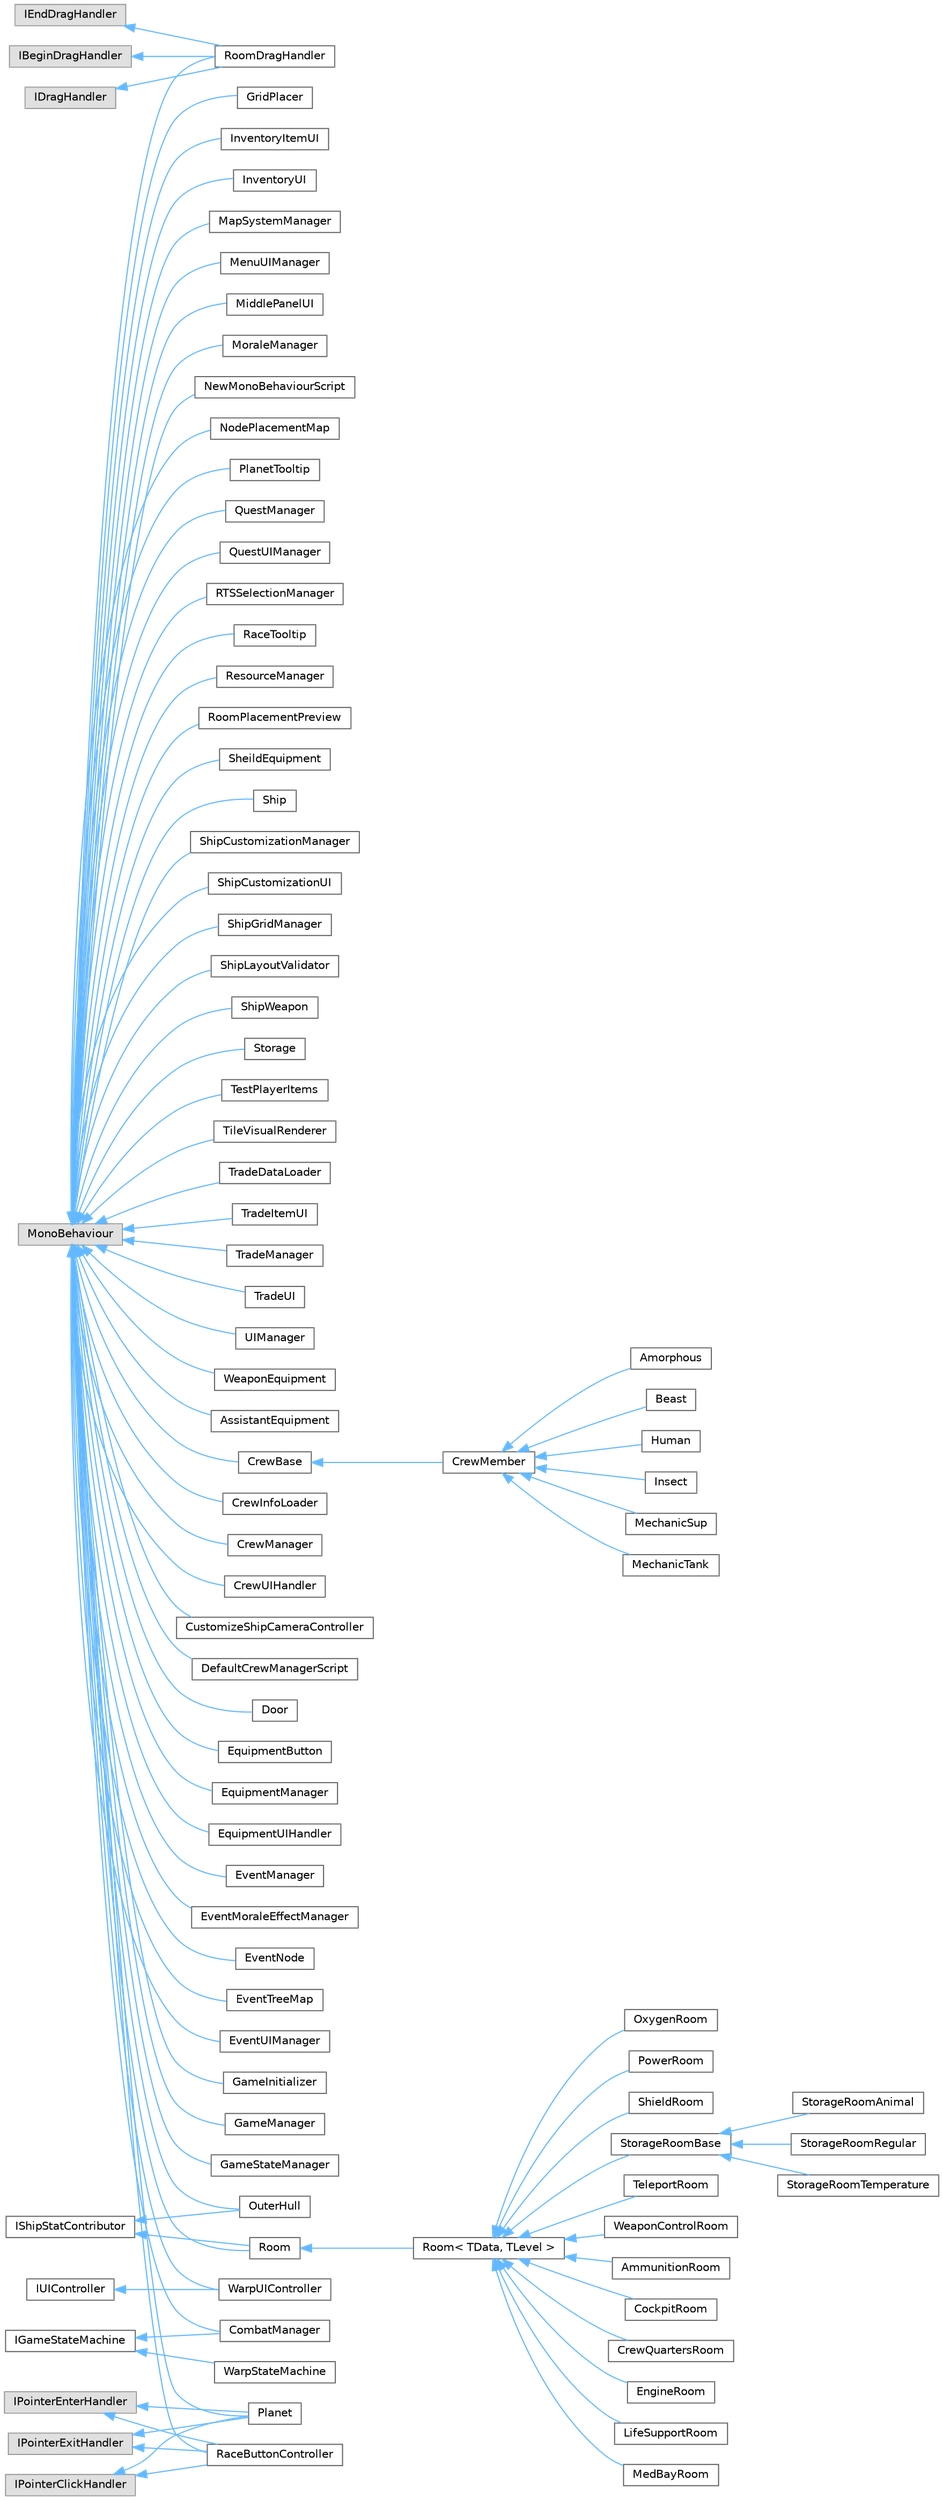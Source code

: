 digraph "Graphical Class Hierarchy"
{
 // INTERACTIVE_SVG=YES
 // LATEX_PDF_SIZE
  bgcolor="transparent";
  edge [fontname=Helvetica,fontsize=10,labelfontname=Helvetica,labelfontsize=10];
  node [fontname=Helvetica,fontsize=10,shape=box,height=0.2,width=0.4];
  rankdir="LR";
  Node0 [id="Node000000",label="IBeginDragHandler",height=0.2,width=0.4,color="grey60", fillcolor="#E0E0E0", style="filled",tooltip=" "];
  Node0 -> Node1 [id="edge1_Node000000_Node000001",dir="back",color="steelblue1",style="solid",tooltip=" "];
  Node1 [id="Node000001",label="RoomDragHandler",height=0.2,width=0.4,color="grey40", fillcolor="white", style="filled",URL="$class_room_drag_handler.html",tooltip=" "];
  Node2 [id="Node000002",label="IDragHandler",height=0.2,width=0.4,color="grey60", fillcolor="#E0E0E0", style="filled",tooltip=" "];
  Node2 -> Node1 [id="edge2_Node000002_Node000001",dir="back",color="steelblue1",style="solid",tooltip=" "];
  Node3 [id="Node000003",label="IEndDragHandler",height=0.2,width=0.4,color="grey60", fillcolor="#E0E0E0", style="filled",tooltip=" "];
  Node3 -> Node1 [id="edge3_Node000003_Node000001",dir="back",color="steelblue1",style="solid",tooltip=" "];
  Node7 [id="Node000007",label="IGameStateMachine",height=0.2,width=0.4,color="grey40", fillcolor="white", style="filled",URL="$interface_i_game_state_machine.html",tooltip=" "];
  Node7 -> Node6 [id="edge4_Node000007_Node000006",dir="back",color="steelblue1",style="solid",tooltip=" "];
  Node6 [id="Node000006",label="CombatManager",height=0.2,width=0.4,color="grey40", fillcolor="white", style="filled",URL="$class_combat_manager.html",tooltip=" "];
  Node7 -> Node8 [id="edge5_Node000007_Node000008",dir="back",color="steelblue1",style="solid",tooltip=" "];
  Node8 [id="Node000008",label="WarpStateMachine",height=0.2,width=0.4,color="grey40", fillcolor="white", style="filled",URL="$class_warp_state_machine.html",tooltip="워프 과정의 상태를 관리하는 클래스 맵 시스템을 직접 제어하고 워프 프로세스의 전체 흐름을 관리함"];
  Node63 [id="Node000063",label="IPointerClickHandler",height=0.2,width=0.4,color="grey60", fillcolor="#E0E0E0", style="filled",tooltip=" "];
  Node63 -> Node62 [id="edge6_Node000063_Node000062",dir="back",color="steelblue1",style="solid",tooltip=" "];
  Node62 [id="Node000062",label="Planet",height=0.2,width=0.4,color="grey40", fillcolor="white", style="filled",URL="$class_planet.html",tooltip=" "];
  Node63 -> Node64 [id="edge7_Node000063_Node000064",dir="back",color="steelblue1",style="solid",tooltip=" "];
  Node64 [id="Node000064",label="RaceButtonController",height=0.2,width=0.4,color="grey40", fillcolor="white", style="filled",URL="$class_race_button_controller.html",tooltip=" "];
  Node65 [id="Node000065",label="IPointerEnterHandler",height=0.2,width=0.4,color="grey60", fillcolor="#E0E0E0", style="filled",tooltip=" "];
  Node65 -> Node62 [id="edge8_Node000065_Node000062",dir="back",color="steelblue1",style="solid",tooltip=" "];
  Node65 -> Node64 [id="edge9_Node000065_Node000064",dir="back",color="steelblue1",style="solid",tooltip=" "];
  Node66 [id="Node000066",label="IPointerExitHandler",height=0.2,width=0.4,color="grey60", fillcolor="#E0E0E0", style="filled",tooltip=" "];
  Node66 -> Node62 [id="edge10_Node000066_Node000062",dir="back",color="steelblue1",style="solid",tooltip=" "];
  Node66 -> Node64 [id="edge11_Node000066_Node000064",dir="back",color="steelblue1",style="solid",tooltip=" "];
  Node44 [id="Node000044",label="IShipStatContributor",height=0.2,width=0.4,color="grey40", fillcolor="white", style="filled",URL="$interface_i_ship_stat_contributor.html",tooltip="ShipStat 에 영향을 주는 객체 인터페이스 모든 방들과 모든 선원은 전부 이에 해당한다. 방의 경우엔 RoomData 에 등록된 정보를 바탕으로 Ship에서 Contribute..."];
  Node44 -> Node43 [id="edge12_Node000044_Node000043",dir="back",color="steelblue1",style="solid",tooltip=" "];
  Node43 [id="Node000043",label="OuterHull",height=0.2,width=0.4,color="grey40", fillcolor="white", style="filled",URL="$class_outer_hull.html",tooltip="외갑판 업그레이드를 나타내는 클래스 방처럼 배치되지 않고 전체 스탯에 영향을 주는 구성 요소"];
  Node44 -> Node45 [id="edge13_Node000044_Node000045",dir="back",color="steelblue1",style="solid",tooltip=" "];
  Node45 [id="Node000045",label="Room",height=0.2,width=0.4,color="grey40", fillcolor="white", style="filled",URL="$class_room.html",tooltip="함선 내의 모든 방의 기본 클래스"];
  Node45 -> Node46 [id="edge14_Node000045_Node000046",dir="back",color="steelblue1",style="solid",tooltip=" "];
  Node46 [id="Node000046",label="Room\< TData, TLevel \>",height=0.2,width=0.4,color="grey40", fillcolor="white", style="filled",URL="$class_room-2-g.html",tooltip="함선 내의 특화된 방 타입을 위한 제네릭 기본 클래스"];
  Node46 -> Node47 [id="edge15_Node000046_Node000047",dir="back",color="steelblue1",style="solid",tooltip=" "];
  Node47 [id="Node000047",label="AmmunitionRoom",height=0.2,width=0.4,color="grey40", fillcolor="white", style="filled",URL="$class_ammunition_room.html",tooltip="함선의 탄약고를 나타내는 클래스"];
  Node46 -> Node48 [id="edge16_Node000046_Node000048",dir="back",color="steelblue1",style="solid",tooltip=" "];
  Node48 [id="Node000048",label="CockpitRoom",height=0.2,width=0.4,color="grey40", fillcolor="white", style="filled",URL="$class_cockpit_room.html",tooltip=" "];
  Node46 -> Node49 [id="edge17_Node000046_Node000049",dir="back",color="steelblue1",style="solid",tooltip=" "];
  Node49 [id="Node000049",label="CrewQuartersRoom",height=0.2,width=0.4,color="grey40", fillcolor="white", style="filled",URL="$class_crew_quarters_room.html",tooltip="함선의 승무원 선실을 나타내는 클래스"];
  Node46 -> Node50 [id="edge18_Node000046_Node000050",dir="back",color="steelblue1",style="solid",tooltip=" "];
  Node50 [id="Node000050",label="EngineRoom",height=0.2,width=0.4,color="grey40", fillcolor="white", style="filled",URL="$class_engine_room.html",tooltip="함선의 엔진실을 나타내는 클래스"];
  Node46 -> Node51 [id="edge19_Node000046_Node000051",dir="back",color="steelblue1",style="solid",tooltip=" "];
  Node51 [id="Node000051",label="LifeSupportRoom",height=0.2,width=0.4,color="grey40", fillcolor="white", style="filled",URL="$class_life_support_room.html",tooltip="함선의 생활 편의 시설을 나타내는 클래스"];
  Node46 -> Node52 [id="edge20_Node000046_Node000052",dir="back",color="steelblue1",style="solid",tooltip=" "];
  Node52 [id="Node000052",label="MedBayRoom",height=0.2,width=0.4,color="grey40", fillcolor="white", style="filled",URL="$class_med_bay_room.html",tooltip="함선의 의무실을 나타내는 클래스"];
  Node46 -> Node53 [id="edge21_Node000046_Node000053",dir="back",color="steelblue1",style="solid",tooltip=" "];
  Node53 [id="Node000053",label="OxygenRoom",height=0.2,width=0.4,color="grey40", fillcolor="white", style="filled",URL="$class_oxygen_room.html",tooltip="함선의 산소실을 나타내는 클래스"];
  Node46 -> Node54 [id="edge22_Node000046_Node000054",dir="back",color="steelblue1",style="solid",tooltip=" "];
  Node54 [id="Node000054",label="PowerRoom",height=0.2,width=0.4,color="grey40", fillcolor="white", style="filled",URL="$class_power_room.html",tooltip="함선의 전력실을 나타내는 클래스"];
  Node46 -> Node55 [id="edge23_Node000046_Node000055",dir="back",color="steelblue1",style="solid",tooltip=" "];
  Node55 [id="Node000055",label="ShieldRoom",height=0.2,width=0.4,color="grey40", fillcolor="white", style="filled",URL="$class_shield_room.html",tooltip="함선의 배리어실을 나타내는 클래스"];
  Node46 -> Node56 [id="edge24_Node000046_Node000056",dir="back",color="steelblue1",style="solid",tooltip=" "];
  Node56 [id="Node000056",label="StorageRoomBase",height=0.2,width=0.4,color="grey40", fillcolor="white", style="filled",URL="$class_storage_room_base.html",tooltip="모든 창고 타입의 기본 클래스"];
  Node56 -> Node57 [id="edge25_Node000056_Node000057",dir="back",color="steelblue1",style="solid",tooltip=" "];
  Node57 [id="Node000057",label="StorageRoomAnimal",height=0.2,width=0.4,color="grey40", fillcolor="white", style="filled",URL="$class_storage_room_animal.html",tooltip="동물 우리를 나타내는 클래스"];
  Node56 -> Node58 [id="edge26_Node000056_Node000058",dir="back",color="steelblue1",style="solid",tooltip=" "];
  Node58 [id="Node000058",label="StorageRoomRegular",height=0.2,width=0.4,color="grey40", fillcolor="white", style="filled",URL="$class_storage_room_regular.html",tooltip="일반 창고를 나타내는 클래스"];
  Node56 -> Node59 [id="edge27_Node000056_Node000059",dir="back",color="steelblue1",style="solid",tooltip=" "];
  Node59 [id="Node000059",label="StorageRoomTemperature",height=0.2,width=0.4,color="grey40", fillcolor="white", style="filled",URL="$class_storage_room_temperature.html",tooltip="온도 조절 창고를 나타내는 클래스"];
  Node46 -> Node60 [id="edge28_Node000046_Node000060",dir="back",color="steelblue1",style="solid",tooltip=" "];
  Node60 [id="Node000060",label="TeleportRoom",height=0.2,width=0.4,color="grey40", fillcolor="white", style="filled",URL="$class_teleport_room.html",tooltip="함선의 텔레포트실을 나타내는 클래스"];
  Node46 -> Node61 [id="edge29_Node000046_Node000061",dir="back",color="steelblue1",style="solid",tooltip=" "];
  Node61 [id="Node000061",label="WeaponControlRoom",height=0.2,width=0.4,color="grey40", fillcolor="white", style="filled",URL="$class_weapon_control_room.html",tooltip="함선의 조준석을 나타내는 클래스"];
  Node90 [id="Node000090",label="IUIController",height=0.2,width=0.4,color="grey40", fillcolor="white", style="filled",URL="$interface_i_u_i_controller.html",tooltip=" "];
  Node90 -> Node89 [id="edge30_Node000090_Node000089",dir="back",color="steelblue1",style="solid",tooltip=" "];
  Node89 [id="Node000089",label="WarpUIController",height=0.2,width=0.4,color="grey40", fillcolor="white", style="filled",URL="$class_warp_u_i_controller.html",tooltip="워프 과정의 모든 UI 요소를 관리하는 컨트롤러 맵 컴포넌트들의 조정자 역할 수행"];
  Node4 [id="Node000004",label="MonoBehaviour",height=0.2,width=0.4,color="grey60", fillcolor="#E0E0E0", style="filled",tooltip=" "];
  Node4 -> Node5 [id="edge31_Node000004_Node000005",dir="back",color="steelblue1",style="solid",tooltip=" "];
  Node5 [id="Node000005",label="AssistantEquipment",height=0.2,width=0.4,color="grey40", fillcolor="white", style="filled",URL="$class_assistant_equipment.html",tooltip=" "];
  Node4 -> Node6 [id="edge32_Node000004_Node000006",dir="back",color="steelblue1",style="solid",tooltip=" "];
  Node4 -> Node9 [id="edge33_Node000004_Node000009",dir="back",color="steelblue1",style="solid",tooltip=" "];
  Node9 [id="Node000009",label="CrewBase",height=0.2,width=0.4,color="grey40", fillcolor="white", style="filled",URL="$class_crew_base.html",tooltip=" "];
  Node9 -> Node10 [id="edge34_Node000009_Node000010",dir="back",color="steelblue1",style="solid",tooltip=" "];
  Node10 [id="Node000010",label="CrewMember",height=0.2,width=0.4,color="grey40", fillcolor="white", style="filled",URL="$class_crew_member.html",tooltip=" "];
  Node10 -> Node11 [id="edge35_Node000010_Node000011",dir="back",color="steelblue1",style="solid",tooltip=" "];
  Node11 [id="Node000011",label="Amorphous",height=0.2,width=0.4,color="grey40", fillcolor="white", style="filled",URL="$class_amorphous.html",tooltip=" "];
  Node10 -> Node12 [id="edge36_Node000010_Node000012",dir="back",color="steelblue1",style="solid",tooltip=" "];
  Node12 [id="Node000012",label="Beast",height=0.2,width=0.4,color="grey40", fillcolor="white", style="filled",URL="$class_beast.html",tooltip=" "];
  Node10 -> Node13 [id="edge37_Node000010_Node000013",dir="back",color="steelblue1",style="solid",tooltip=" "];
  Node13 [id="Node000013",label="Human",height=0.2,width=0.4,color="grey40", fillcolor="white", style="filled",URL="$class_human.html",tooltip=" "];
  Node10 -> Node14 [id="edge38_Node000010_Node000014",dir="back",color="steelblue1",style="solid",tooltip=" "];
  Node14 [id="Node000014",label="Insect",height=0.2,width=0.4,color="grey40", fillcolor="white", style="filled",URL="$class_insect.html",tooltip=" "];
  Node10 -> Node15 [id="edge39_Node000010_Node000015",dir="back",color="steelblue1",style="solid",tooltip=" "];
  Node15 [id="Node000015",label="MechanicSup",height=0.2,width=0.4,color="grey40", fillcolor="white", style="filled",URL="$class_mechanic_sup.html",tooltip=" "];
  Node10 -> Node16 [id="edge40_Node000010_Node000016",dir="back",color="steelblue1",style="solid",tooltip=" "];
  Node16 [id="Node000016",label="MechanicTank",height=0.2,width=0.4,color="grey40", fillcolor="white", style="filled",URL="$class_mechanic_tank.html",tooltip=" "];
  Node4 -> Node17 [id="edge41_Node000004_Node000017",dir="back",color="steelblue1",style="solid",tooltip=" "];
  Node17 [id="Node000017",label="CrewInfoLoader",height=0.2,width=0.4,color="grey40", fillcolor="white", style="filled",URL="$class_crew_info_loader.html",tooltip=" "];
  Node4 -> Node18 [id="edge42_Node000004_Node000018",dir="back",color="steelblue1",style="solid",tooltip=" "];
  Node18 [id="Node000018",label="CrewManager",height=0.2,width=0.4,color="grey40", fillcolor="white", style="filled",URL="$class_crew_manager.html",tooltip=" "];
  Node4 -> Node19 [id="edge43_Node000004_Node000019",dir="back",color="steelblue1",style="solid",tooltip=" "];
  Node19 [id="Node000019",label="CrewUIHandler",height=0.2,width=0.4,color="grey40", fillcolor="white", style="filled",URL="$class_crew_u_i_handler.html",tooltip=" "];
  Node4 -> Node20 [id="edge44_Node000004_Node000020",dir="back",color="steelblue1",style="solid",tooltip=" "];
  Node20 [id="Node000020",label="CustomizeShipCameraController",height=0.2,width=0.4,color="grey40", fillcolor="white", style="filled",URL="$class_customize_ship_camera_controller.html",tooltip=" "];
  Node4 -> Node21 [id="edge45_Node000004_Node000021",dir="back",color="steelblue1",style="solid",tooltip=" "];
  Node21 [id="Node000021",label="DefaultCrewManagerScript",height=0.2,width=0.4,color="grey40", fillcolor="white", style="filled",URL="$class_default_crew_manager_script.html",tooltip=" "];
  Node4 -> Node22 [id="edge46_Node000004_Node000022",dir="back",color="steelblue1",style="solid",tooltip=" "];
  Node22 [id="Node000022",label="Door",height=0.2,width=0.4,color="grey40", fillcolor="white", style="filled",URL="$class_door.html",tooltip=" "];
  Node4 -> Node23 [id="edge47_Node000004_Node000023",dir="back",color="steelblue1",style="solid",tooltip=" "];
  Node23 [id="Node000023",label="EquipmentButton",height=0.2,width=0.4,color="grey40", fillcolor="white", style="filled",URL="$class_equipment_button.html",tooltip=" "];
  Node4 -> Node24 [id="edge48_Node000004_Node000024",dir="back",color="steelblue1",style="solid",tooltip=" "];
  Node24 [id="Node000024",label="EquipmentManager",height=0.2,width=0.4,color="grey40", fillcolor="white", style="filled",URL="$class_equipment_manager.html",tooltip=" "];
  Node4 -> Node25 [id="edge49_Node000004_Node000025",dir="back",color="steelblue1",style="solid",tooltip=" "];
  Node25 [id="Node000025",label="EquipmentUIHandler",height=0.2,width=0.4,color="grey40", fillcolor="white", style="filled",URL="$class_equipment_u_i_handler.html",tooltip=" "];
  Node4 -> Node26 [id="edge50_Node000004_Node000026",dir="back",color="steelblue1",style="solid",tooltip=" "];
  Node26 [id="Node000026",label="EventManager",height=0.2,width=0.4,color="grey40", fillcolor="white", style="filled",URL="$class_event_manager.html",tooltip=" "];
  Node4 -> Node27 [id="edge51_Node000004_Node000027",dir="back",color="steelblue1",style="solid",tooltip=" "];
  Node27 [id="Node000027",label="EventMoraleEffectManager",height=0.2,width=0.4,color="grey40", fillcolor="white", style="filled",URL="$class_event_morale_effect_manager.html",tooltip=" "];
  Node4 -> Node28 [id="edge52_Node000004_Node000028",dir="back",color="steelblue1",style="solid",tooltip=" "];
  Node28 [id="Node000028",label="EventNode",height=0.2,width=0.4,color="grey40", fillcolor="white", style="filled",URL="$class_event_node.html",tooltip=" "];
  Node4 -> Node29 [id="edge53_Node000004_Node000029",dir="back",color="steelblue1",style="solid",tooltip=" "];
  Node29 [id="Node000029",label="EventTreeMap",height=0.2,width=0.4,color="grey40", fillcolor="white", style="filled",URL="$class_event_tree_map.html",tooltip=" "];
  Node4 -> Node30 [id="edge54_Node000004_Node000030",dir="back",color="steelblue1",style="solid",tooltip=" "];
  Node30 [id="Node000030",label="EventUIManager",height=0.2,width=0.4,color="grey40", fillcolor="white", style="filled",URL="$class_event_u_i_manager.html",tooltip=" "];
  Node4 -> Node31 [id="edge55_Node000004_Node000031",dir="back",color="steelblue1",style="solid",tooltip=" "];
  Node31 [id="Node000031",label="GameInitializer",height=0.2,width=0.4,color="grey40", fillcolor="white", style="filled",URL="$class_game_initializer.html",tooltip=" "];
  Node4 -> Node32 [id="edge56_Node000004_Node000032",dir="back",color="steelblue1",style="solid",tooltip=" "];
  Node32 [id="Node000032",label="GameManager",height=0.2,width=0.4,color="grey40", fillcolor="white", style="filled",URL="$class_game_manager.html",tooltip=" "];
  Node4 -> Node33 [id="edge57_Node000004_Node000033",dir="back",color="steelblue1",style="solid",tooltip=" "];
  Node33 [id="Node000033",label="GameStateManager",height=0.2,width=0.4,color="grey40", fillcolor="white", style="filled",URL="$class_game_state_manager.html",tooltip=" "];
  Node4 -> Node34 [id="edge58_Node000004_Node000034",dir="back",color="steelblue1",style="solid",tooltip=" "];
  Node34 [id="Node000034",label="GridPlacer",height=0.2,width=0.4,color="grey40", fillcolor="white", style="filled",URL="$class_grid_placer.html",tooltip=" "];
  Node4 -> Node35 [id="edge59_Node000004_Node000035",dir="back",color="steelblue1",style="solid",tooltip=" "];
  Node35 [id="Node000035",label="InventoryItemUI",height=0.2,width=0.4,color="grey40", fillcolor="white", style="filled",URL="$class_inventory_item_u_i.html",tooltip=" "];
  Node4 -> Node36 [id="edge60_Node000004_Node000036",dir="back",color="steelblue1",style="solid",tooltip=" "];
  Node36 [id="Node000036",label="InventoryUI",height=0.2,width=0.4,color="grey40", fillcolor="white", style="filled",URL="$class_inventory_u_i.html",tooltip=" "];
  Node4 -> Node37 [id="edge61_Node000004_Node000037",dir="back",color="steelblue1",style="solid",tooltip=" "];
  Node37 [id="Node000037",label="MapSystemManager",height=0.2,width=0.4,color="grey40", fillcolor="white", style="filled",URL="$class_map_system_manager.html",tooltip=" "];
  Node4 -> Node38 [id="edge62_Node000004_Node000038",dir="back",color="steelblue1",style="solid",tooltip=" "];
  Node38 [id="Node000038",label="MenuUIManager",height=0.2,width=0.4,color="grey40", fillcolor="white", style="filled",URL="$class_menu_u_i_manager.html",tooltip=" "];
  Node4 -> Node39 [id="edge63_Node000004_Node000039",dir="back",color="steelblue1",style="solid",tooltip=" "];
  Node39 [id="Node000039",label="MiddlePanelUI",height=0.2,width=0.4,color="grey40", fillcolor="white", style="filled",URL="$class_middle_panel_u_i.html",tooltip=" "];
  Node4 -> Node40 [id="edge64_Node000004_Node000040",dir="back",color="steelblue1",style="solid",tooltip=" "];
  Node40 [id="Node000040",label="MoraleManager",height=0.2,width=0.4,color="grey40", fillcolor="white", style="filled",URL="$class_morale_manager.html",tooltip=" "];
  Node4 -> Node41 [id="edge65_Node000004_Node000041",dir="back",color="steelblue1",style="solid",tooltip=" "];
  Node41 [id="Node000041",label="NewMonoBehaviourScript",height=0.2,width=0.4,color="grey40", fillcolor="white", style="filled",URL="$class_new_mono_behaviour_script.html",tooltip=" "];
  Node4 -> Node42 [id="edge66_Node000004_Node000042",dir="back",color="steelblue1",style="solid",tooltip=" "];
  Node42 [id="Node000042",label="NodePlacementMap",height=0.2,width=0.4,color="grey40", fillcolor="white", style="filled",URL="$class_node_placement_map.html",tooltip=" "];
  Node4 -> Node43 [id="edge67_Node000004_Node000043",dir="back",color="steelblue1",style="solid",tooltip=" "];
  Node4 -> Node62 [id="edge68_Node000004_Node000062",dir="back",color="steelblue1",style="solid",tooltip=" "];
  Node4 -> Node67 [id="edge69_Node000004_Node000067",dir="back",color="steelblue1",style="solid",tooltip=" "];
  Node67 [id="Node000067",label="PlanetTooltip",height=0.2,width=0.4,color="grey40", fillcolor="white", style="filled",URL="$class_planet_tooltip.html",tooltip=" "];
  Node4 -> Node68 [id="edge70_Node000004_Node000068",dir="back",color="steelblue1",style="solid",tooltip=" "];
  Node68 [id="Node000068",label="QuestManager",height=0.2,width=0.4,color="grey40", fillcolor="white", style="filled",URL="$class_quest_manager.html",tooltip=" "];
  Node4 -> Node69 [id="edge71_Node000004_Node000069",dir="back",color="steelblue1",style="solid",tooltip=" "];
  Node69 [id="Node000069",label="QuestUIManager",height=0.2,width=0.4,color="grey40", fillcolor="white", style="filled",URL="$class_quest_u_i_manager.html",tooltip="퀘스트 UI 관리하는 클래스"];
  Node4 -> Node70 [id="edge72_Node000004_Node000070",dir="back",color="steelblue1",style="solid",tooltip=" "];
  Node70 [id="Node000070",label="RTSSelectionManager",height=0.2,width=0.4,color="grey40", fillcolor="white", style="filled",URL="$class_r_t_s_selection_manager.html",tooltip=" "];
  Node4 -> Node64 [id="edge73_Node000004_Node000064",dir="back",color="steelblue1",style="solid",tooltip=" "];
  Node4 -> Node71 [id="edge74_Node000004_Node000071",dir="back",color="steelblue1",style="solid",tooltip=" "];
  Node71 [id="Node000071",label="RaceTooltip",height=0.2,width=0.4,color="grey40", fillcolor="white", style="filled",URL="$class_race_tooltip.html",tooltip=" "];
  Node4 -> Node72 [id="edge75_Node000004_Node000072",dir="back",color="steelblue1",style="solid",tooltip=" "];
  Node72 [id="Node000072",label="ResourceManager",height=0.2,width=0.4,color="grey40", fillcolor="white", style="filled",URL="$class_resource_manager.html",tooltip=" "];
  Node4 -> Node45 [id="edge76_Node000004_Node000045",dir="back",color="steelblue1",style="solid",tooltip=" "];
  Node4 -> Node1 [id="edge77_Node000004_Node000001",dir="back",color="steelblue1",style="solid",tooltip=" "];
  Node4 -> Node73 [id="edge78_Node000004_Node000073",dir="back",color="steelblue1",style="solid",tooltip=" "];
  Node73 [id="Node000073",label="RoomPlacementPreview",height=0.2,width=0.4,color="grey40", fillcolor="white", style="filled",URL="$class_room_placement_preview.html",tooltip=" "];
  Node4 -> Node74 [id="edge79_Node000004_Node000074",dir="back",color="steelblue1",style="solid",tooltip=" "];
  Node74 [id="Node000074",label="SheildEquipment",height=0.2,width=0.4,color="grey40", fillcolor="white", style="filled",URL="$class_sheild_equipment.html",tooltip=" "];
  Node4 -> Node75 [id="edge80_Node000004_Node000075",dir="back",color="steelblue1",style="solid",tooltip=" "];
  Node75 [id="Node000075",label="Ship",height=0.2,width=0.4,color="grey40", fillcolor="white", style="filled",URL="$class_ship.html",tooltip=" "];
  Node4 -> Node76 [id="edge81_Node000004_Node000076",dir="back",color="steelblue1",style="solid",tooltip=" "];
  Node76 [id="Node000076",label="ShipCustomizationManager",height=0.2,width=0.4,color="grey40", fillcolor="white", style="filled",URL="$class_ship_customization_manager.html",tooltip=" "];
  Node4 -> Node77 [id="edge82_Node000004_Node000077",dir="back",color="steelblue1",style="solid",tooltip=" "];
  Node77 [id="Node000077",label="ShipCustomizationUI",height=0.2,width=0.4,color="grey40", fillcolor="white", style="filled",URL="$class_ship_customization_u_i.html",tooltip=" "];
  Node4 -> Node78 [id="edge83_Node000004_Node000078",dir="back",color="steelblue1",style="solid",tooltip=" "];
  Node78 [id="Node000078",label="ShipGridManager",height=0.2,width=0.4,color="grey40", fillcolor="white", style="filled",URL="$class_ship_grid_manager.html",tooltip=" "];
  Node4 -> Node79 [id="edge84_Node000004_Node000079",dir="back",color="steelblue1",style="solid",tooltip=" "];
  Node79 [id="Node000079",label="ShipLayoutValidator",height=0.2,width=0.4,color="grey40", fillcolor="white", style="filled",URL="$class_ship_layout_validator.html",tooltip=" "];
  Node4 -> Node80 [id="edge85_Node000004_Node000080",dir="back",color="steelblue1",style="solid",tooltip=" "];
  Node80 [id="Node000080",label="ShipWeapon",height=0.2,width=0.4,color="grey40", fillcolor="white", style="filled",URL="$class_ship_weapon.html",tooltip=" "];
  Node4 -> Node81 [id="edge86_Node000004_Node000081",dir="back",color="steelblue1",style="solid",tooltip=" "];
  Node81 [id="Node000081",label="Storage",height=0.2,width=0.4,color="grey40", fillcolor="white", style="filled",URL="$class_storage.html",tooltip="창고 시스템을 관리하는 클래스입니다. 각 아이템은 JSON 데이터셋에 정의된 최대 적층량(maxStackAmount) 이상의 수량을 저장할 수 없습니다."];
  Node4 -> Node82 [id="edge87_Node000004_Node000082",dir="back",color="steelblue1",style="solid",tooltip=" "];
  Node82 [id="Node000082",label="TestPlayerItems",height=0.2,width=0.4,color="grey40", fillcolor="white", style="filled",URL="$class_test_player_items.html",tooltip=" "];
  Node4 -> Node83 [id="edge88_Node000004_Node000083",dir="back",color="steelblue1",style="solid",tooltip=" "];
  Node83 [id="Node000083",label="TileVisualRenderer",height=0.2,width=0.4,color="grey40", fillcolor="white", style="filled",URL="$class_tile_visual_renderer.html",tooltip=" "];
  Node4 -> Node84 [id="edge89_Node000004_Node000084",dir="back",color="steelblue1",style="solid",tooltip=" "];
  Node84 [id="Node000084",label="TradeDataLoader",height=0.2,width=0.4,color="grey40", fillcolor="white", style="filled",URL="$class_trade_data_loader.html",tooltip=" "];
  Node4 -> Node85 [id="edge90_Node000004_Node000085",dir="back",color="steelblue1",style="solid",tooltip=" "];
  Node85 [id="Node000085",label="TradeItemUI",height=0.2,width=0.4,color="grey40", fillcolor="white", style="filled",URL="$class_trade_item_u_i.html",tooltip=" "];
  Node4 -> Node86 [id="edge91_Node000004_Node000086",dir="back",color="steelblue1",style="solid",tooltip=" "];
  Node86 [id="Node000086",label="TradeManager",height=0.2,width=0.4,color="grey40", fillcolor="white", style="filled",URL="$class_trade_manager.html",tooltip=" "];
  Node4 -> Node87 [id="edge92_Node000004_Node000087",dir="back",color="steelblue1",style="solid",tooltip=" "];
  Node87 [id="Node000087",label="TradeUI",height=0.2,width=0.4,color="grey40", fillcolor="white", style="filled",URL="$class_trade_u_i.html",tooltip=" "];
  Node4 -> Node88 [id="edge93_Node000004_Node000088",dir="back",color="steelblue1",style="solid",tooltip=" "];
  Node88 [id="Node000088",label="UIManager",height=0.2,width=0.4,color="grey40", fillcolor="white", style="filled",URL="$class_u_i_manager.html",tooltip=" "];
  Node4 -> Node89 [id="edge94_Node000004_Node000089",dir="back",color="steelblue1",style="solid",tooltip=" "];
  Node4 -> Node91 [id="edge95_Node000004_Node000091",dir="back",color="steelblue1",style="solid",tooltip=" "];
  Node91 [id="Node000091",label="WeaponEquipment",height=0.2,width=0.4,color="grey40", fillcolor="white", style="filled",URL="$class_weapon_equipment.html",tooltip=" "];
}
